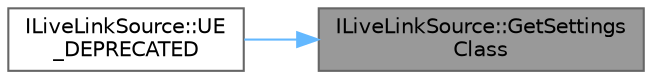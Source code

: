 digraph "ILiveLinkSource::GetSettingsClass"
{
 // INTERACTIVE_SVG=YES
 // LATEX_PDF_SIZE
  bgcolor="transparent";
  edge [fontname=Helvetica,fontsize=10,labelfontname=Helvetica,labelfontsize=10];
  node [fontname=Helvetica,fontsize=10,shape=box,height=0.2,width=0.4];
  rankdir="RL";
  Node1 [id="Node000001",label="ILiveLinkSource::GetSettings\lClass",height=0.2,width=0.4,color="gray40", fillcolor="grey60", style="filled", fontcolor="black",tooltip="Setting class to display and used by the Source."];
  Node1 -> Node2 [id="edge1_Node000001_Node000002",dir="back",color="steelblue1",style="solid",tooltip=" "];
  Node2 [id="Node000002",label="ILiveLinkSource::UE\l_DEPRECATED",height=0.2,width=0.4,color="grey40", fillcolor="white", style="filled",URL="$da/d82/classILiveLinkSource.html#a7b4733468c6265cb7291345cc659ce4e",tooltip=" "];
}
